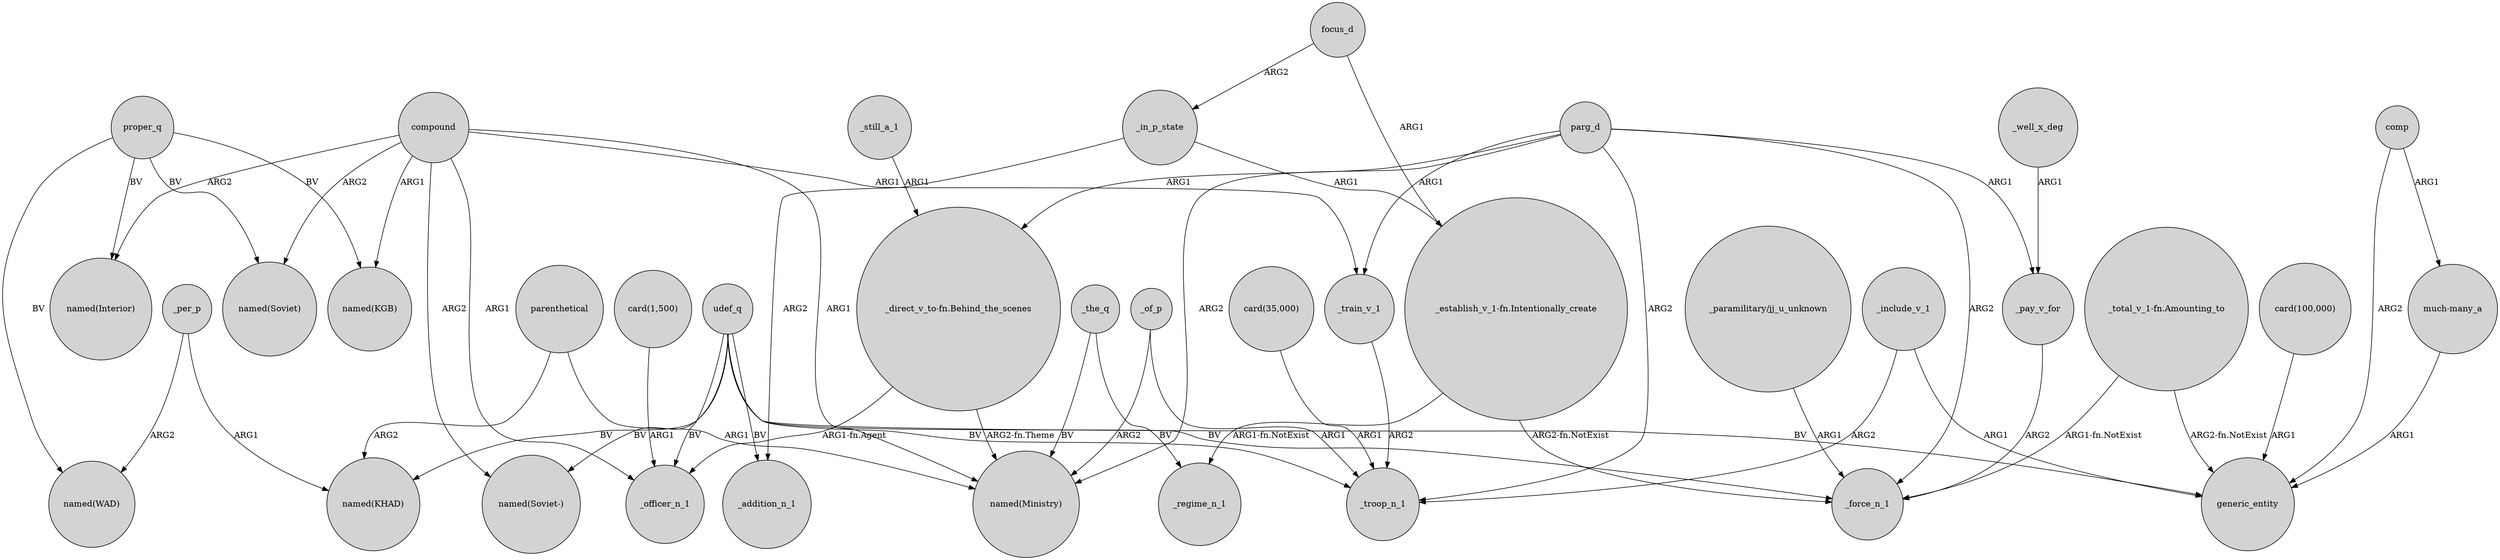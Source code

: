 digraph {
	node [shape=circle style=filled]
	proper_q -> "named(Interior)" [label=BV]
	_per_p -> "named(WAD)" [label=ARG2]
	compound -> _train_v_1 [label=ARG1]
	parenthetical -> "named(KHAD)" [label=ARG2]
	udef_q -> _force_n_1 [label=BV]
	udef_q -> generic_entity [label=BV]
	"_establish_v_1-fn.Intentionally_create" -> _regime_n_1 [label="ARG1-fn.NotExist"]
	_still_a_1 -> "_direct_v_to-fn.Behind_the_scenes" [label=ARG1]
	"much-many_a" -> generic_entity [label=ARG1]
	compound -> "named(Interior)" [label=ARG2]
	_the_q -> _regime_n_1 [label=BV]
	compound -> "named(Ministry)" [label=ARG1]
	parg_d -> "_direct_v_to-fn.Behind_the_scenes" [label=ARG1]
	compound -> "named(KGB)" [label=ARG1]
	proper_q -> "named(KGB)" [label=BV]
	focus_d -> _in_p_state [label=ARG2]
	compound -> "named(Soviet-)" [label=ARG2]
	parg_d -> _troop_n_1 [label=ARG2]
	"_paramilitary/jj_u_unknown" -> _force_n_1 [label=ARG1]
	parg_d -> "named(Ministry)" [label=ARG2]
	parg_d -> _force_n_1 [label=ARG2]
	"_direct_v_to-fn.Behind_the_scenes" -> "named(Ministry)" [label="ARG2-fn.Theme"]
	"card(100,000)" -> generic_entity [label=ARG1]
	_include_v_1 -> generic_entity [label=ARG1]
	udef_q -> "named(KHAD)" [label=BV]
	proper_q -> "named(Soviet)" [label=BV]
	parenthetical -> "named(Ministry)" [label=ARG1]
	compound -> _officer_n_1 [label=ARG1]
	parg_d -> _train_v_1 [label=ARG1]
	proper_q -> "named(WAD)" [label=BV]
	_in_p_state -> "_establish_v_1-fn.Intentionally_create" [label=ARG1]
	_of_p -> "named(Ministry)" [label=ARG2]
	_the_q -> "named(Ministry)" [label=BV]
	focus_d -> "_establish_v_1-fn.Intentionally_create" [label=ARG1]
	comp -> "much-many_a" [label=ARG1]
	"card(1,500)" -> _officer_n_1 [label=ARG1]
	"card(35,000)" -> _troop_n_1 [label=ARG1]
	udef_q -> _officer_n_1 [label=BV]
	compound -> "named(Soviet)" [label=ARG2]
	_per_p -> "named(KHAD)" [label=ARG1]
	"_direct_v_to-fn.Behind_the_scenes" -> _officer_n_1 [label="ARG1-fn.Agent"]
	_train_v_1 -> _troop_n_1 [label=ARG2]
	udef_q -> _troop_n_1 [label=BV]
	_in_p_state -> _addition_n_1 [label=ARG2]
	_well_x_deg -> _pay_v_for [label=ARG1]
	_of_p -> _troop_n_1 [label=ARG1]
	"_total_v_1-fn.Amounting_to" -> _force_n_1 [label="ARG1-fn.NotExist"]
	"_establish_v_1-fn.Intentionally_create" -> _force_n_1 [label="ARG2-fn.NotExist"]
	comp -> generic_entity [label=ARG2]
	_pay_v_for -> _force_n_1 [label=ARG2]
	udef_q -> "named(Soviet-)" [label=BV]
	parg_d -> _pay_v_for [label=ARG1]
	_include_v_1 -> _troop_n_1 [label=ARG2]
	udef_q -> _addition_n_1 [label=BV]
	"_total_v_1-fn.Amounting_to" -> generic_entity [label="ARG2-fn.NotExist"]
}
